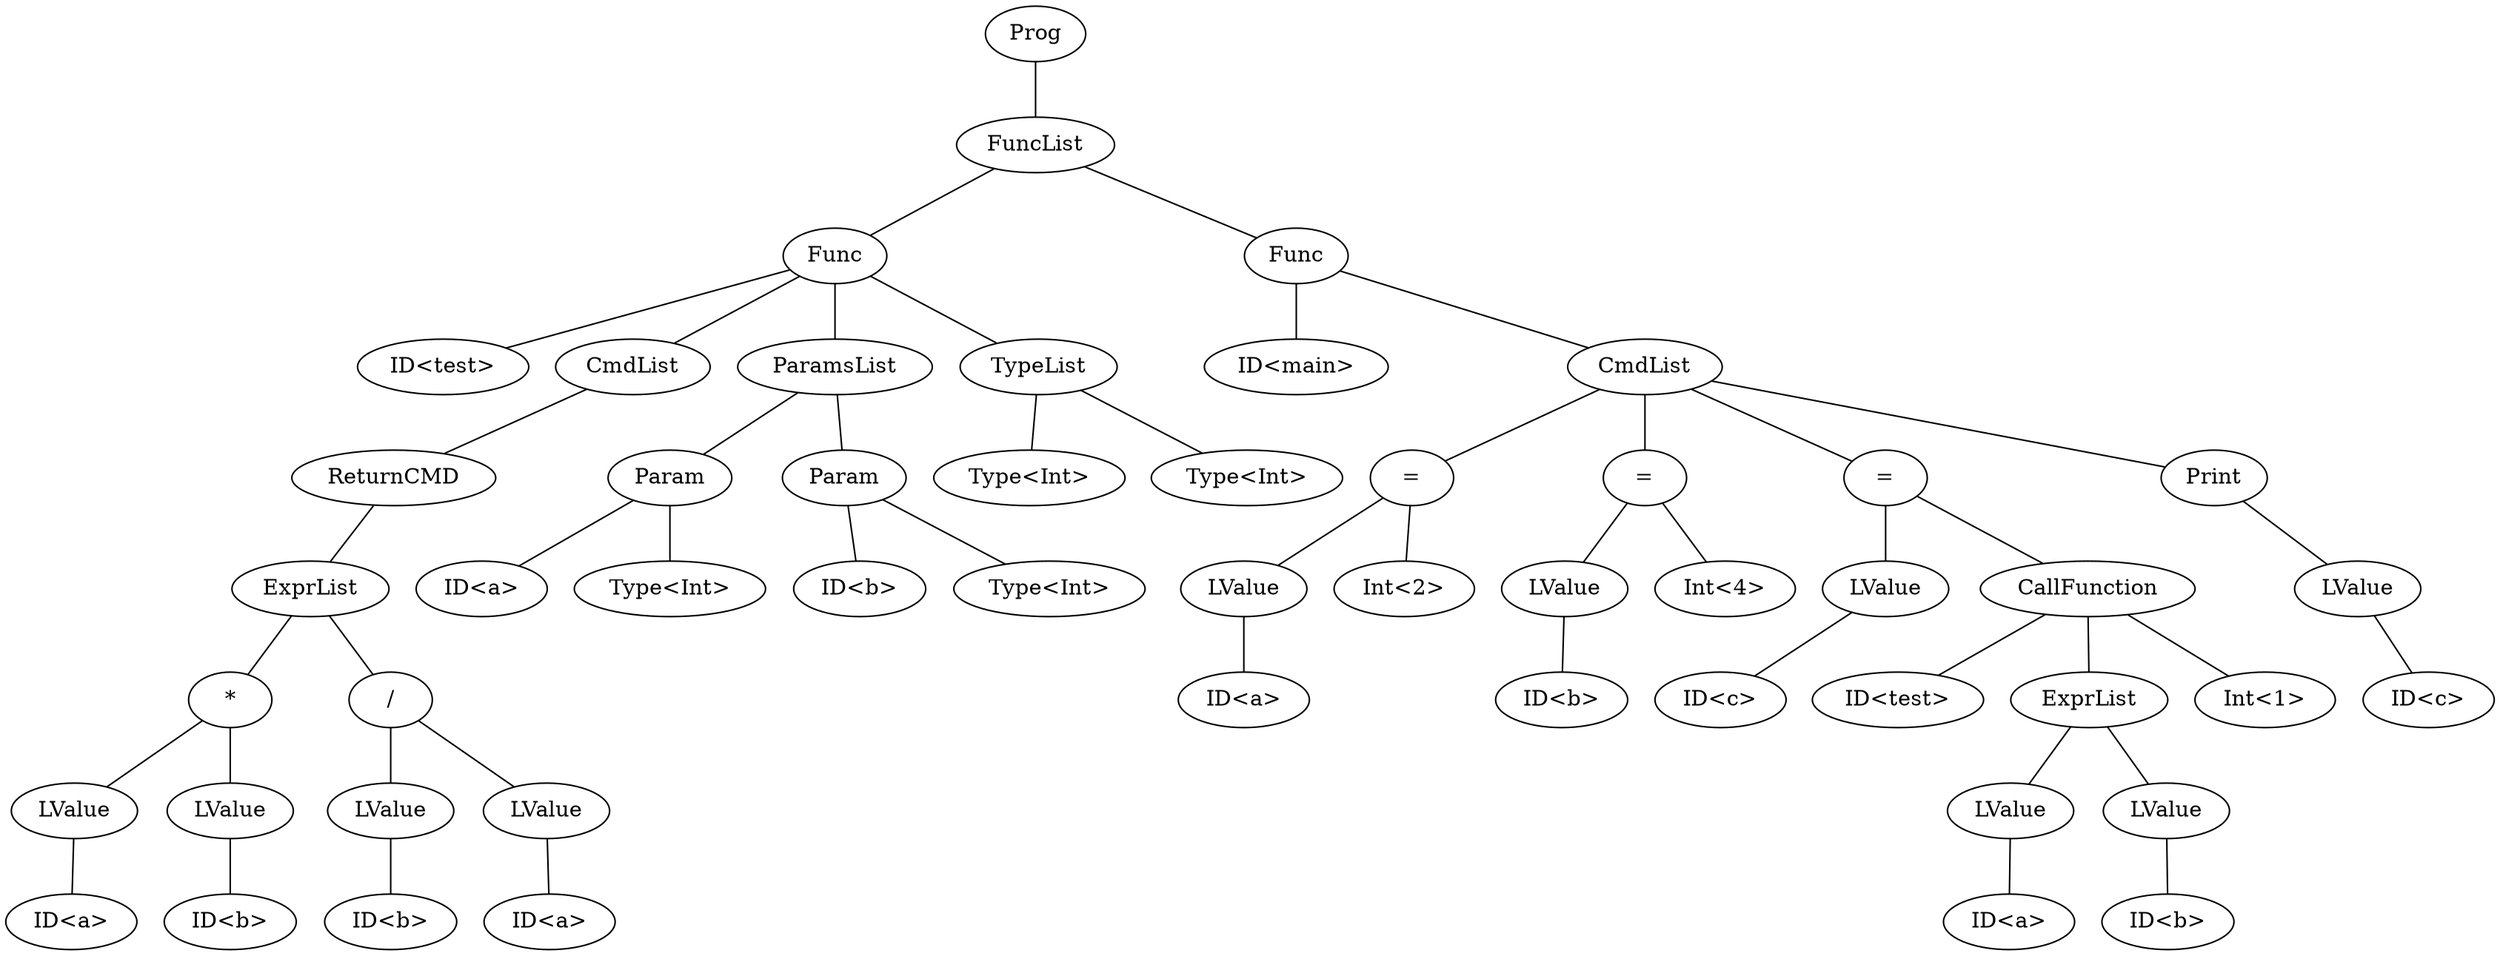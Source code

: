 graph program {
51 [label=Prog]
51--25
25 [label=FuncList]
25--24
24 [label="Func"]
24--23
23 [label="ID<test>"]
24--22
22 [label=CmdList]
22--21
21 [label="ReturnCMD"]
21--15
15 [label=ExprList]
15--14
14 [label= "*"]
14--11
11 [label="LValue"]
11--10
10 [label="ID<a>"]
14--13
13 [label="LValue"]
13--12
12 [label="ID<b>"]
15--20
20 [label= "/"]
20--17
17 [label="LValue"]
17--16
16 [label="ID<b>"]
20--19
19 [label="LValue"]
19--18
18 [label="ID<a>"]
24--3
3 [label="ParamsList"]
3--2
2 [label="Param"]
2--1
1 [label="ID<a>"]
2--0
0 [label="Type<Int>"]
3--6
6 [label="Param"]
6--5
5 [label="ID<b>"]
6--4
4 [label="Type<Int>"]
24--8
8 [label="TypeList"]
8--7
7 [label="Type<Int>"]
8--9
9 [label="Type<Int>"]
25--50
50 [label="Func"]
50--49
49 [label="ID<main>"]
50--30
30 [label=CmdList]
30--29
29 [label= "="]
29--27
27 [label="LValue"]
27--26
26 [label="ID<a>"]
29--28
28 [label="Int<2>"]
30--34
34 [label= "="]
34--32
32 [label="LValue"]
32--31
31 [label="ID<b>"]
34--33
33 [label="Int<4>"]
30--45
45 [label= "="]
45--36
36 [label="LValue"]
36--35
35 [label="ID<c>"]
45--44
44 [label= "CallFunction"]
44--43
43 [label="ID<test>"]
44--39
39 [label=ExprList]
39--38
38 [label="LValue"]
38--37
37 [label="ID<a>"]
39--41
41 [label="LValue"]
41--40
40 [label="ID<b>"]
44--42
42 [label="Int<1>"]
30--48
48 [label="Print"]
48--47
47 [label="LValue"]
47--46
46 [label="ID<c>"]
}
